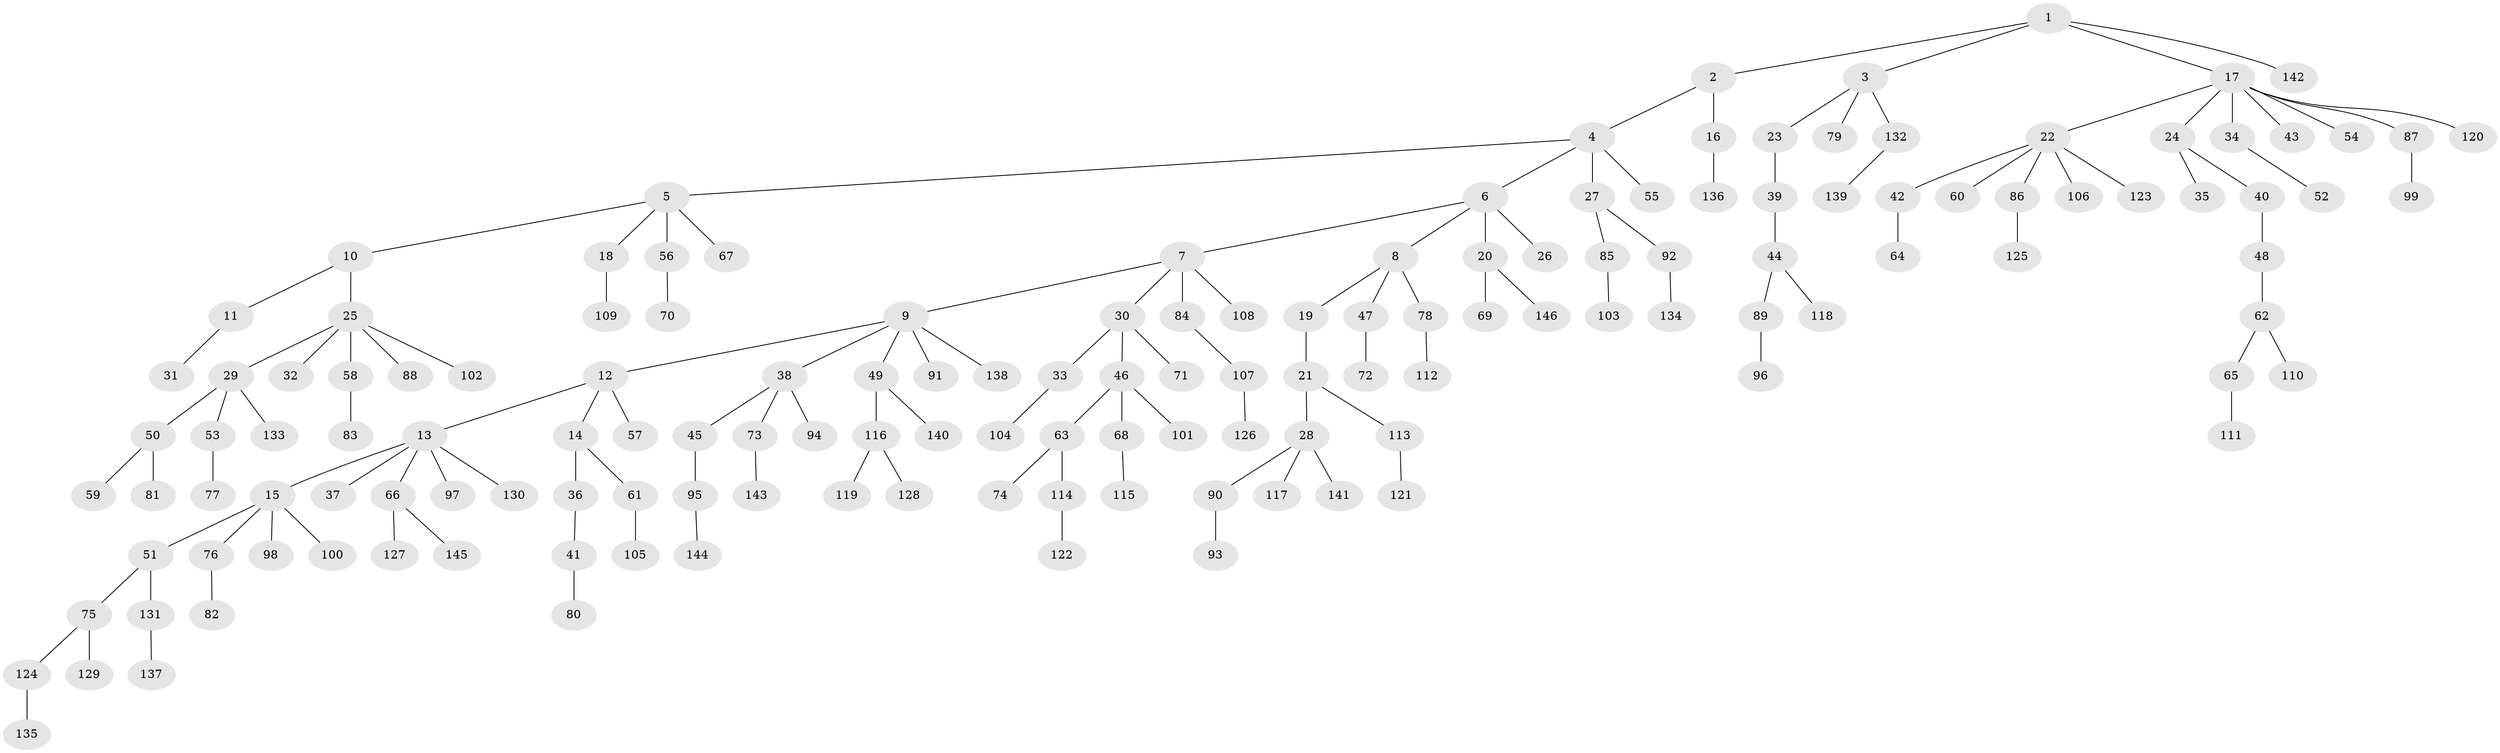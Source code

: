 // Generated by graph-tools (version 1.1) at 2025/53/03/09/25 04:53:34]
// undirected, 146 vertices, 145 edges
graph export_dot {
graph [start="1"]
  node [color=gray90,style=filled];
  1;
  2;
  3;
  4;
  5;
  6;
  7;
  8;
  9;
  10;
  11;
  12;
  13;
  14;
  15;
  16;
  17;
  18;
  19;
  20;
  21;
  22;
  23;
  24;
  25;
  26;
  27;
  28;
  29;
  30;
  31;
  32;
  33;
  34;
  35;
  36;
  37;
  38;
  39;
  40;
  41;
  42;
  43;
  44;
  45;
  46;
  47;
  48;
  49;
  50;
  51;
  52;
  53;
  54;
  55;
  56;
  57;
  58;
  59;
  60;
  61;
  62;
  63;
  64;
  65;
  66;
  67;
  68;
  69;
  70;
  71;
  72;
  73;
  74;
  75;
  76;
  77;
  78;
  79;
  80;
  81;
  82;
  83;
  84;
  85;
  86;
  87;
  88;
  89;
  90;
  91;
  92;
  93;
  94;
  95;
  96;
  97;
  98;
  99;
  100;
  101;
  102;
  103;
  104;
  105;
  106;
  107;
  108;
  109;
  110;
  111;
  112;
  113;
  114;
  115;
  116;
  117;
  118;
  119;
  120;
  121;
  122;
  123;
  124;
  125;
  126;
  127;
  128;
  129;
  130;
  131;
  132;
  133;
  134;
  135;
  136;
  137;
  138;
  139;
  140;
  141;
  142;
  143;
  144;
  145;
  146;
  1 -- 2;
  1 -- 3;
  1 -- 17;
  1 -- 142;
  2 -- 4;
  2 -- 16;
  3 -- 23;
  3 -- 79;
  3 -- 132;
  4 -- 5;
  4 -- 6;
  4 -- 27;
  4 -- 55;
  5 -- 10;
  5 -- 18;
  5 -- 56;
  5 -- 67;
  6 -- 7;
  6 -- 8;
  6 -- 20;
  6 -- 26;
  7 -- 9;
  7 -- 30;
  7 -- 84;
  7 -- 108;
  8 -- 19;
  8 -- 47;
  8 -- 78;
  9 -- 12;
  9 -- 38;
  9 -- 49;
  9 -- 91;
  9 -- 138;
  10 -- 11;
  10 -- 25;
  11 -- 31;
  12 -- 13;
  12 -- 14;
  12 -- 57;
  13 -- 15;
  13 -- 37;
  13 -- 66;
  13 -- 97;
  13 -- 130;
  14 -- 36;
  14 -- 61;
  15 -- 51;
  15 -- 76;
  15 -- 98;
  15 -- 100;
  16 -- 136;
  17 -- 22;
  17 -- 24;
  17 -- 34;
  17 -- 43;
  17 -- 54;
  17 -- 87;
  17 -- 120;
  18 -- 109;
  19 -- 21;
  20 -- 69;
  20 -- 146;
  21 -- 28;
  21 -- 113;
  22 -- 42;
  22 -- 60;
  22 -- 86;
  22 -- 106;
  22 -- 123;
  23 -- 39;
  24 -- 35;
  24 -- 40;
  25 -- 29;
  25 -- 32;
  25 -- 58;
  25 -- 88;
  25 -- 102;
  27 -- 85;
  27 -- 92;
  28 -- 90;
  28 -- 117;
  28 -- 141;
  29 -- 50;
  29 -- 53;
  29 -- 133;
  30 -- 33;
  30 -- 46;
  30 -- 71;
  33 -- 104;
  34 -- 52;
  36 -- 41;
  38 -- 45;
  38 -- 73;
  38 -- 94;
  39 -- 44;
  40 -- 48;
  41 -- 80;
  42 -- 64;
  44 -- 89;
  44 -- 118;
  45 -- 95;
  46 -- 63;
  46 -- 68;
  46 -- 101;
  47 -- 72;
  48 -- 62;
  49 -- 116;
  49 -- 140;
  50 -- 59;
  50 -- 81;
  51 -- 75;
  51 -- 131;
  53 -- 77;
  56 -- 70;
  58 -- 83;
  61 -- 105;
  62 -- 65;
  62 -- 110;
  63 -- 74;
  63 -- 114;
  65 -- 111;
  66 -- 127;
  66 -- 145;
  68 -- 115;
  73 -- 143;
  75 -- 124;
  75 -- 129;
  76 -- 82;
  78 -- 112;
  84 -- 107;
  85 -- 103;
  86 -- 125;
  87 -- 99;
  89 -- 96;
  90 -- 93;
  92 -- 134;
  95 -- 144;
  107 -- 126;
  113 -- 121;
  114 -- 122;
  116 -- 119;
  116 -- 128;
  124 -- 135;
  131 -- 137;
  132 -- 139;
}
